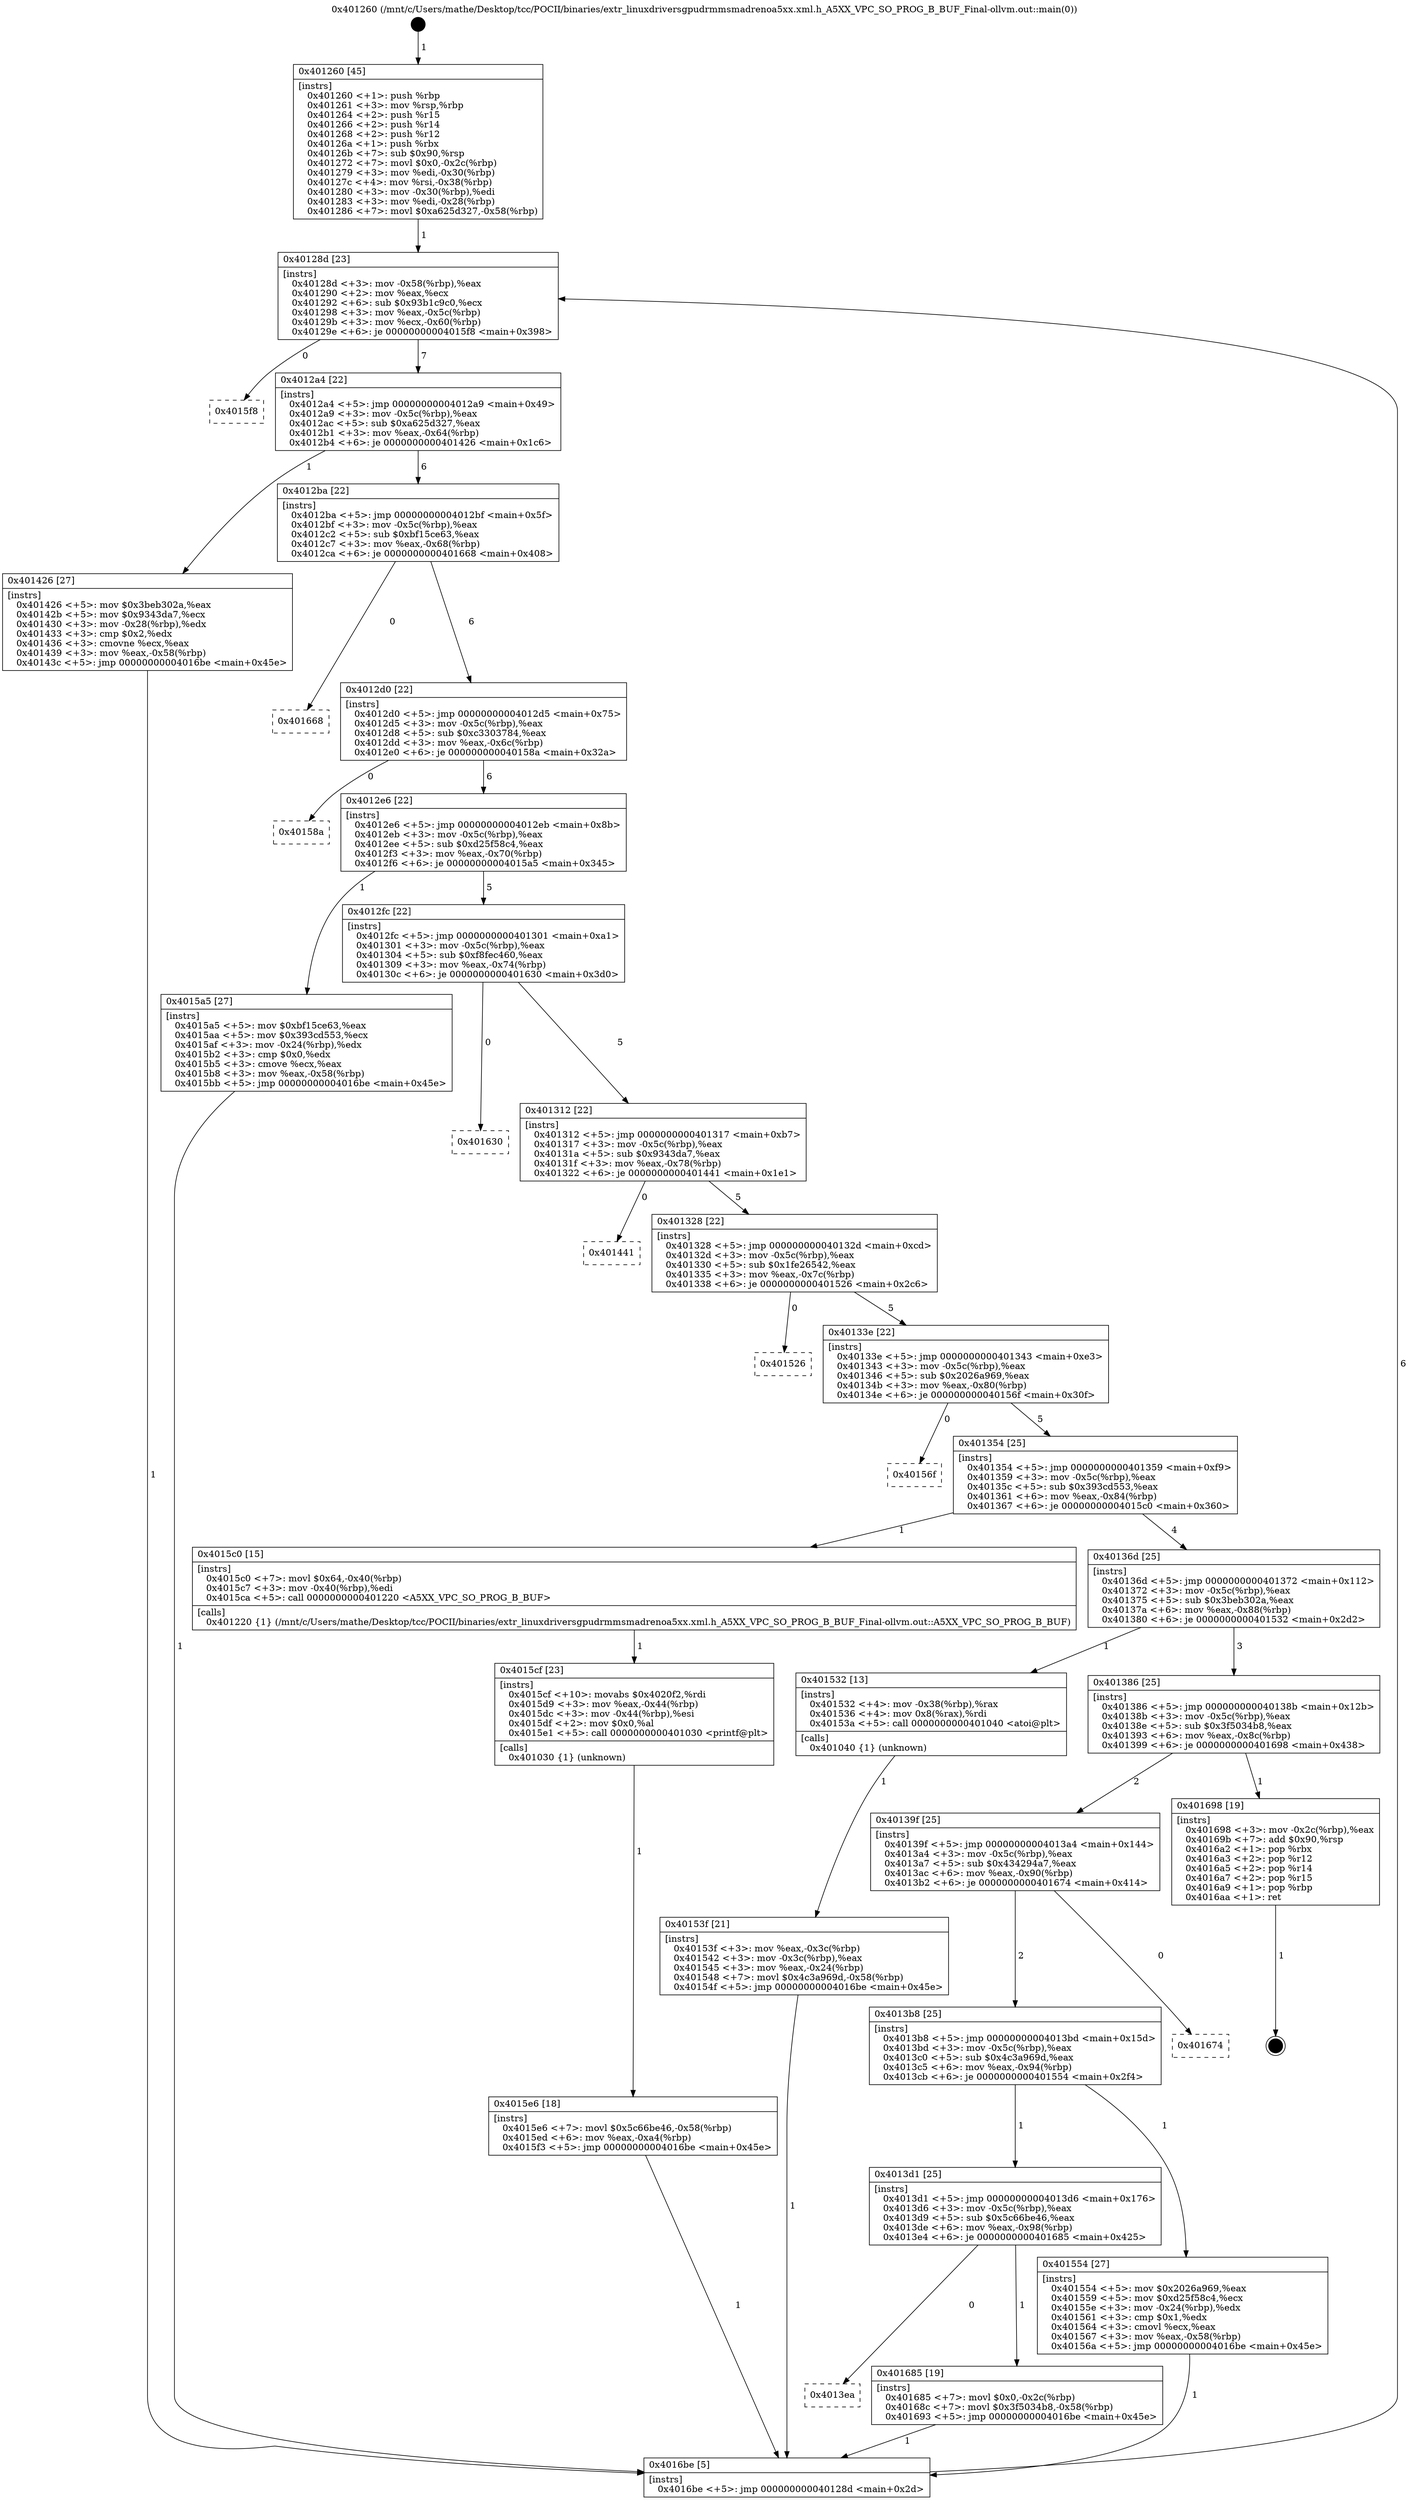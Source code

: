 digraph "0x401260" {
  label = "0x401260 (/mnt/c/Users/mathe/Desktop/tcc/POCII/binaries/extr_linuxdriversgpudrmmsmadrenoa5xx.xml.h_A5XX_VPC_SO_PROG_B_BUF_Final-ollvm.out::main(0))"
  labelloc = "t"
  node[shape=record]

  Entry [label="",width=0.3,height=0.3,shape=circle,fillcolor=black,style=filled]
  "0x40128d" [label="{
     0x40128d [23]\l
     | [instrs]\l
     &nbsp;&nbsp;0x40128d \<+3\>: mov -0x58(%rbp),%eax\l
     &nbsp;&nbsp;0x401290 \<+2\>: mov %eax,%ecx\l
     &nbsp;&nbsp;0x401292 \<+6\>: sub $0x93b1c9c0,%ecx\l
     &nbsp;&nbsp;0x401298 \<+3\>: mov %eax,-0x5c(%rbp)\l
     &nbsp;&nbsp;0x40129b \<+3\>: mov %ecx,-0x60(%rbp)\l
     &nbsp;&nbsp;0x40129e \<+6\>: je 00000000004015f8 \<main+0x398\>\l
  }"]
  "0x4015f8" [label="{
     0x4015f8\l
  }", style=dashed]
  "0x4012a4" [label="{
     0x4012a4 [22]\l
     | [instrs]\l
     &nbsp;&nbsp;0x4012a4 \<+5\>: jmp 00000000004012a9 \<main+0x49\>\l
     &nbsp;&nbsp;0x4012a9 \<+3\>: mov -0x5c(%rbp),%eax\l
     &nbsp;&nbsp;0x4012ac \<+5\>: sub $0xa625d327,%eax\l
     &nbsp;&nbsp;0x4012b1 \<+3\>: mov %eax,-0x64(%rbp)\l
     &nbsp;&nbsp;0x4012b4 \<+6\>: je 0000000000401426 \<main+0x1c6\>\l
  }"]
  Exit [label="",width=0.3,height=0.3,shape=circle,fillcolor=black,style=filled,peripheries=2]
  "0x401426" [label="{
     0x401426 [27]\l
     | [instrs]\l
     &nbsp;&nbsp;0x401426 \<+5\>: mov $0x3beb302a,%eax\l
     &nbsp;&nbsp;0x40142b \<+5\>: mov $0x9343da7,%ecx\l
     &nbsp;&nbsp;0x401430 \<+3\>: mov -0x28(%rbp),%edx\l
     &nbsp;&nbsp;0x401433 \<+3\>: cmp $0x2,%edx\l
     &nbsp;&nbsp;0x401436 \<+3\>: cmovne %ecx,%eax\l
     &nbsp;&nbsp;0x401439 \<+3\>: mov %eax,-0x58(%rbp)\l
     &nbsp;&nbsp;0x40143c \<+5\>: jmp 00000000004016be \<main+0x45e\>\l
  }"]
  "0x4012ba" [label="{
     0x4012ba [22]\l
     | [instrs]\l
     &nbsp;&nbsp;0x4012ba \<+5\>: jmp 00000000004012bf \<main+0x5f\>\l
     &nbsp;&nbsp;0x4012bf \<+3\>: mov -0x5c(%rbp),%eax\l
     &nbsp;&nbsp;0x4012c2 \<+5\>: sub $0xbf15ce63,%eax\l
     &nbsp;&nbsp;0x4012c7 \<+3\>: mov %eax,-0x68(%rbp)\l
     &nbsp;&nbsp;0x4012ca \<+6\>: je 0000000000401668 \<main+0x408\>\l
  }"]
  "0x4016be" [label="{
     0x4016be [5]\l
     | [instrs]\l
     &nbsp;&nbsp;0x4016be \<+5\>: jmp 000000000040128d \<main+0x2d\>\l
  }"]
  "0x401260" [label="{
     0x401260 [45]\l
     | [instrs]\l
     &nbsp;&nbsp;0x401260 \<+1\>: push %rbp\l
     &nbsp;&nbsp;0x401261 \<+3\>: mov %rsp,%rbp\l
     &nbsp;&nbsp;0x401264 \<+2\>: push %r15\l
     &nbsp;&nbsp;0x401266 \<+2\>: push %r14\l
     &nbsp;&nbsp;0x401268 \<+2\>: push %r12\l
     &nbsp;&nbsp;0x40126a \<+1\>: push %rbx\l
     &nbsp;&nbsp;0x40126b \<+7\>: sub $0x90,%rsp\l
     &nbsp;&nbsp;0x401272 \<+7\>: movl $0x0,-0x2c(%rbp)\l
     &nbsp;&nbsp;0x401279 \<+3\>: mov %edi,-0x30(%rbp)\l
     &nbsp;&nbsp;0x40127c \<+4\>: mov %rsi,-0x38(%rbp)\l
     &nbsp;&nbsp;0x401280 \<+3\>: mov -0x30(%rbp),%edi\l
     &nbsp;&nbsp;0x401283 \<+3\>: mov %edi,-0x28(%rbp)\l
     &nbsp;&nbsp;0x401286 \<+7\>: movl $0xa625d327,-0x58(%rbp)\l
  }"]
  "0x4013ea" [label="{
     0x4013ea\l
  }", style=dashed]
  "0x401668" [label="{
     0x401668\l
  }", style=dashed]
  "0x4012d0" [label="{
     0x4012d0 [22]\l
     | [instrs]\l
     &nbsp;&nbsp;0x4012d0 \<+5\>: jmp 00000000004012d5 \<main+0x75\>\l
     &nbsp;&nbsp;0x4012d5 \<+3\>: mov -0x5c(%rbp),%eax\l
     &nbsp;&nbsp;0x4012d8 \<+5\>: sub $0xc3303784,%eax\l
     &nbsp;&nbsp;0x4012dd \<+3\>: mov %eax,-0x6c(%rbp)\l
     &nbsp;&nbsp;0x4012e0 \<+6\>: je 000000000040158a \<main+0x32a\>\l
  }"]
  "0x401685" [label="{
     0x401685 [19]\l
     | [instrs]\l
     &nbsp;&nbsp;0x401685 \<+7\>: movl $0x0,-0x2c(%rbp)\l
     &nbsp;&nbsp;0x40168c \<+7\>: movl $0x3f5034b8,-0x58(%rbp)\l
     &nbsp;&nbsp;0x401693 \<+5\>: jmp 00000000004016be \<main+0x45e\>\l
  }"]
  "0x40158a" [label="{
     0x40158a\l
  }", style=dashed]
  "0x4012e6" [label="{
     0x4012e6 [22]\l
     | [instrs]\l
     &nbsp;&nbsp;0x4012e6 \<+5\>: jmp 00000000004012eb \<main+0x8b\>\l
     &nbsp;&nbsp;0x4012eb \<+3\>: mov -0x5c(%rbp),%eax\l
     &nbsp;&nbsp;0x4012ee \<+5\>: sub $0xd25f58c4,%eax\l
     &nbsp;&nbsp;0x4012f3 \<+3\>: mov %eax,-0x70(%rbp)\l
     &nbsp;&nbsp;0x4012f6 \<+6\>: je 00000000004015a5 \<main+0x345\>\l
  }"]
  "0x4015e6" [label="{
     0x4015e6 [18]\l
     | [instrs]\l
     &nbsp;&nbsp;0x4015e6 \<+7\>: movl $0x5c66be46,-0x58(%rbp)\l
     &nbsp;&nbsp;0x4015ed \<+6\>: mov %eax,-0xa4(%rbp)\l
     &nbsp;&nbsp;0x4015f3 \<+5\>: jmp 00000000004016be \<main+0x45e\>\l
  }"]
  "0x4015a5" [label="{
     0x4015a5 [27]\l
     | [instrs]\l
     &nbsp;&nbsp;0x4015a5 \<+5\>: mov $0xbf15ce63,%eax\l
     &nbsp;&nbsp;0x4015aa \<+5\>: mov $0x393cd553,%ecx\l
     &nbsp;&nbsp;0x4015af \<+3\>: mov -0x24(%rbp),%edx\l
     &nbsp;&nbsp;0x4015b2 \<+3\>: cmp $0x0,%edx\l
     &nbsp;&nbsp;0x4015b5 \<+3\>: cmove %ecx,%eax\l
     &nbsp;&nbsp;0x4015b8 \<+3\>: mov %eax,-0x58(%rbp)\l
     &nbsp;&nbsp;0x4015bb \<+5\>: jmp 00000000004016be \<main+0x45e\>\l
  }"]
  "0x4012fc" [label="{
     0x4012fc [22]\l
     | [instrs]\l
     &nbsp;&nbsp;0x4012fc \<+5\>: jmp 0000000000401301 \<main+0xa1\>\l
     &nbsp;&nbsp;0x401301 \<+3\>: mov -0x5c(%rbp),%eax\l
     &nbsp;&nbsp;0x401304 \<+5\>: sub $0xf8fec460,%eax\l
     &nbsp;&nbsp;0x401309 \<+3\>: mov %eax,-0x74(%rbp)\l
     &nbsp;&nbsp;0x40130c \<+6\>: je 0000000000401630 \<main+0x3d0\>\l
  }"]
  "0x4015cf" [label="{
     0x4015cf [23]\l
     | [instrs]\l
     &nbsp;&nbsp;0x4015cf \<+10\>: movabs $0x4020f2,%rdi\l
     &nbsp;&nbsp;0x4015d9 \<+3\>: mov %eax,-0x44(%rbp)\l
     &nbsp;&nbsp;0x4015dc \<+3\>: mov -0x44(%rbp),%esi\l
     &nbsp;&nbsp;0x4015df \<+2\>: mov $0x0,%al\l
     &nbsp;&nbsp;0x4015e1 \<+5\>: call 0000000000401030 \<printf@plt\>\l
     | [calls]\l
     &nbsp;&nbsp;0x401030 \{1\} (unknown)\l
  }"]
  "0x401630" [label="{
     0x401630\l
  }", style=dashed]
  "0x401312" [label="{
     0x401312 [22]\l
     | [instrs]\l
     &nbsp;&nbsp;0x401312 \<+5\>: jmp 0000000000401317 \<main+0xb7\>\l
     &nbsp;&nbsp;0x401317 \<+3\>: mov -0x5c(%rbp),%eax\l
     &nbsp;&nbsp;0x40131a \<+5\>: sub $0x9343da7,%eax\l
     &nbsp;&nbsp;0x40131f \<+3\>: mov %eax,-0x78(%rbp)\l
     &nbsp;&nbsp;0x401322 \<+6\>: je 0000000000401441 \<main+0x1e1\>\l
  }"]
  "0x4013d1" [label="{
     0x4013d1 [25]\l
     | [instrs]\l
     &nbsp;&nbsp;0x4013d1 \<+5\>: jmp 00000000004013d6 \<main+0x176\>\l
     &nbsp;&nbsp;0x4013d6 \<+3\>: mov -0x5c(%rbp),%eax\l
     &nbsp;&nbsp;0x4013d9 \<+5\>: sub $0x5c66be46,%eax\l
     &nbsp;&nbsp;0x4013de \<+6\>: mov %eax,-0x98(%rbp)\l
     &nbsp;&nbsp;0x4013e4 \<+6\>: je 0000000000401685 \<main+0x425\>\l
  }"]
  "0x401441" [label="{
     0x401441\l
  }", style=dashed]
  "0x401328" [label="{
     0x401328 [22]\l
     | [instrs]\l
     &nbsp;&nbsp;0x401328 \<+5\>: jmp 000000000040132d \<main+0xcd\>\l
     &nbsp;&nbsp;0x40132d \<+3\>: mov -0x5c(%rbp),%eax\l
     &nbsp;&nbsp;0x401330 \<+5\>: sub $0x1fe26542,%eax\l
     &nbsp;&nbsp;0x401335 \<+3\>: mov %eax,-0x7c(%rbp)\l
     &nbsp;&nbsp;0x401338 \<+6\>: je 0000000000401526 \<main+0x2c6\>\l
  }"]
  "0x401554" [label="{
     0x401554 [27]\l
     | [instrs]\l
     &nbsp;&nbsp;0x401554 \<+5\>: mov $0x2026a969,%eax\l
     &nbsp;&nbsp;0x401559 \<+5\>: mov $0xd25f58c4,%ecx\l
     &nbsp;&nbsp;0x40155e \<+3\>: mov -0x24(%rbp),%edx\l
     &nbsp;&nbsp;0x401561 \<+3\>: cmp $0x1,%edx\l
     &nbsp;&nbsp;0x401564 \<+3\>: cmovl %ecx,%eax\l
     &nbsp;&nbsp;0x401567 \<+3\>: mov %eax,-0x58(%rbp)\l
     &nbsp;&nbsp;0x40156a \<+5\>: jmp 00000000004016be \<main+0x45e\>\l
  }"]
  "0x401526" [label="{
     0x401526\l
  }", style=dashed]
  "0x40133e" [label="{
     0x40133e [22]\l
     | [instrs]\l
     &nbsp;&nbsp;0x40133e \<+5\>: jmp 0000000000401343 \<main+0xe3\>\l
     &nbsp;&nbsp;0x401343 \<+3\>: mov -0x5c(%rbp),%eax\l
     &nbsp;&nbsp;0x401346 \<+5\>: sub $0x2026a969,%eax\l
     &nbsp;&nbsp;0x40134b \<+3\>: mov %eax,-0x80(%rbp)\l
     &nbsp;&nbsp;0x40134e \<+6\>: je 000000000040156f \<main+0x30f\>\l
  }"]
  "0x4013b8" [label="{
     0x4013b8 [25]\l
     | [instrs]\l
     &nbsp;&nbsp;0x4013b8 \<+5\>: jmp 00000000004013bd \<main+0x15d\>\l
     &nbsp;&nbsp;0x4013bd \<+3\>: mov -0x5c(%rbp),%eax\l
     &nbsp;&nbsp;0x4013c0 \<+5\>: sub $0x4c3a969d,%eax\l
     &nbsp;&nbsp;0x4013c5 \<+6\>: mov %eax,-0x94(%rbp)\l
     &nbsp;&nbsp;0x4013cb \<+6\>: je 0000000000401554 \<main+0x2f4\>\l
  }"]
  "0x40156f" [label="{
     0x40156f\l
  }", style=dashed]
  "0x401354" [label="{
     0x401354 [25]\l
     | [instrs]\l
     &nbsp;&nbsp;0x401354 \<+5\>: jmp 0000000000401359 \<main+0xf9\>\l
     &nbsp;&nbsp;0x401359 \<+3\>: mov -0x5c(%rbp),%eax\l
     &nbsp;&nbsp;0x40135c \<+5\>: sub $0x393cd553,%eax\l
     &nbsp;&nbsp;0x401361 \<+6\>: mov %eax,-0x84(%rbp)\l
     &nbsp;&nbsp;0x401367 \<+6\>: je 00000000004015c0 \<main+0x360\>\l
  }"]
  "0x401674" [label="{
     0x401674\l
  }", style=dashed]
  "0x4015c0" [label="{
     0x4015c0 [15]\l
     | [instrs]\l
     &nbsp;&nbsp;0x4015c0 \<+7\>: movl $0x64,-0x40(%rbp)\l
     &nbsp;&nbsp;0x4015c7 \<+3\>: mov -0x40(%rbp),%edi\l
     &nbsp;&nbsp;0x4015ca \<+5\>: call 0000000000401220 \<A5XX_VPC_SO_PROG_B_BUF\>\l
     | [calls]\l
     &nbsp;&nbsp;0x401220 \{1\} (/mnt/c/Users/mathe/Desktop/tcc/POCII/binaries/extr_linuxdriversgpudrmmsmadrenoa5xx.xml.h_A5XX_VPC_SO_PROG_B_BUF_Final-ollvm.out::A5XX_VPC_SO_PROG_B_BUF)\l
  }"]
  "0x40136d" [label="{
     0x40136d [25]\l
     | [instrs]\l
     &nbsp;&nbsp;0x40136d \<+5\>: jmp 0000000000401372 \<main+0x112\>\l
     &nbsp;&nbsp;0x401372 \<+3\>: mov -0x5c(%rbp),%eax\l
     &nbsp;&nbsp;0x401375 \<+5\>: sub $0x3beb302a,%eax\l
     &nbsp;&nbsp;0x40137a \<+6\>: mov %eax,-0x88(%rbp)\l
     &nbsp;&nbsp;0x401380 \<+6\>: je 0000000000401532 \<main+0x2d2\>\l
  }"]
  "0x40139f" [label="{
     0x40139f [25]\l
     | [instrs]\l
     &nbsp;&nbsp;0x40139f \<+5\>: jmp 00000000004013a4 \<main+0x144\>\l
     &nbsp;&nbsp;0x4013a4 \<+3\>: mov -0x5c(%rbp),%eax\l
     &nbsp;&nbsp;0x4013a7 \<+5\>: sub $0x434294a7,%eax\l
     &nbsp;&nbsp;0x4013ac \<+6\>: mov %eax,-0x90(%rbp)\l
     &nbsp;&nbsp;0x4013b2 \<+6\>: je 0000000000401674 \<main+0x414\>\l
  }"]
  "0x401532" [label="{
     0x401532 [13]\l
     | [instrs]\l
     &nbsp;&nbsp;0x401532 \<+4\>: mov -0x38(%rbp),%rax\l
     &nbsp;&nbsp;0x401536 \<+4\>: mov 0x8(%rax),%rdi\l
     &nbsp;&nbsp;0x40153a \<+5\>: call 0000000000401040 \<atoi@plt\>\l
     | [calls]\l
     &nbsp;&nbsp;0x401040 \{1\} (unknown)\l
  }"]
  "0x401386" [label="{
     0x401386 [25]\l
     | [instrs]\l
     &nbsp;&nbsp;0x401386 \<+5\>: jmp 000000000040138b \<main+0x12b\>\l
     &nbsp;&nbsp;0x40138b \<+3\>: mov -0x5c(%rbp),%eax\l
     &nbsp;&nbsp;0x40138e \<+5\>: sub $0x3f5034b8,%eax\l
     &nbsp;&nbsp;0x401393 \<+6\>: mov %eax,-0x8c(%rbp)\l
     &nbsp;&nbsp;0x401399 \<+6\>: je 0000000000401698 \<main+0x438\>\l
  }"]
  "0x40153f" [label="{
     0x40153f [21]\l
     | [instrs]\l
     &nbsp;&nbsp;0x40153f \<+3\>: mov %eax,-0x3c(%rbp)\l
     &nbsp;&nbsp;0x401542 \<+3\>: mov -0x3c(%rbp),%eax\l
     &nbsp;&nbsp;0x401545 \<+3\>: mov %eax,-0x24(%rbp)\l
     &nbsp;&nbsp;0x401548 \<+7\>: movl $0x4c3a969d,-0x58(%rbp)\l
     &nbsp;&nbsp;0x40154f \<+5\>: jmp 00000000004016be \<main+0x45e\>\l
  }"]
  "0x401698" [label="{
     0x401698 [19]\l
     | [instrs]\l
     &nbsp;&nbsp;0x401698 \<+3\>: mov -0x2c(%rbp),%eax\l
     &nbsp;&nbsp;0x40169b \<+7\>: add $0x90,%rsp\l
     &nbsp;&nbsp;0x4016a2 \<+1\>: pop %rbx\l
     &nbsp;&nbsp;0x4016a3 \<+2\>: pop %r12\l
     &nbsp;&nbsp;0x4016a5 \<+2\>: pop %r14\l
     &nbsp;&nbsp;0x4016a7 \<+2\>: pop %r15\l
     &nbsp;&nbsp;0x4016a9 \<+1\>: pop %rbp\l
     &nbsp;&nbsp;0x4016aa \<+1\>: ret\l
  }"]
  Entry -> "0x401260" [label=" 1"]
  "0x40128d" -> "0x4015f8" [label=" 0"]
  "0x40128d" -> "0x4012a4" [label=" 7"]
  "0x401698" -> Exit [label=" 1"]
  "0x4012a4" -> "0x401426" [label=" 1"]
  "0x4012a4" -> "0x4012ba" [label=" 6"]
  "0x401426" -> "0x4016be" [label=" 1"]
  "0x401260" -> "0x40128d" [label=" 1"]
  "0x4016be" -> "0x40128d" [label=" 6"]
  "0x401685" -> "0x4016be" [label=" 1"]
  "0x4012ba" -> "0x401668" [label=" 0"]
  "0x4012ba" -> "0x4012d0" [label=" 6"]
  "0x4013d1" -> "0x4013ea" [label=" 0"]
  "0x4012d0" -> "0x40158a" [label=" 0"]
  "0x4012d0" -> "0x4012e6" [label=" 6"]
  "0x4013d1" -> "0x401685" [label=" 1"]
  "0x4012e6" -> "0x4015a5" [label=" 1"]
  "0x4012e6" -> "0x4012fc" [label=" 5"]
  "0x4015e6" -> "0x4016be" [label=" 1"]
  "0x4012fc" -> "0x401630" [label=" 0"]
  "0x4012fc" -> "0x401312" [label=" 5"]
  "0x4015cf" -> "0x4015e6" [label=" 1"]
  "0x401312" -> "0x401441" [label=" 0"]
  "0x401312" -> "0x401328" [label=" 5"]
  "0x4015c0" -> "0x4015cf" [label=" 1"]
  "0x401328" -> "0x401526" [label=" 0"]
  "0x401328" -> "0x40133e" [label=" 5"]
  "0x4015a5" -> "0x4016be" [label=" 1"]
  "0x40133e" -> "0x40156f" [label=" 0"]
  "0x40133e" -> "0x401354" [label=" 5"]
  "0x4013b8" -> "0x4013d1" [label=" 1"]
  "0x401354" -> "0x4015c0" [label=" 1"]
  "0x401354" -> "0x40136d" [label=" 4"]
  "0x4013b8" -> "0x401554" [label=" 1"]
  "0x40136d" -> "0x401532" [label=" 1"]
  "0x40136d" -> "0x401386" [label=" 3"]
  "0x401532" -> "0x40153f" [label=" 1"]
  "0x40153f" -> "0x4016be" [label=" 1"]
  "0x40139f" -> "0x4013b8" [label=" 2"]
  "0x401386" -> "0x401698" [label=" 1"]
  "0x401386" -> "0x40139f" [label=" 2"]
  "0x401554" -> "0x4016be" [label=" 1"]
  "0x40139f" -> "0x401674" [label=" 0"]
}
